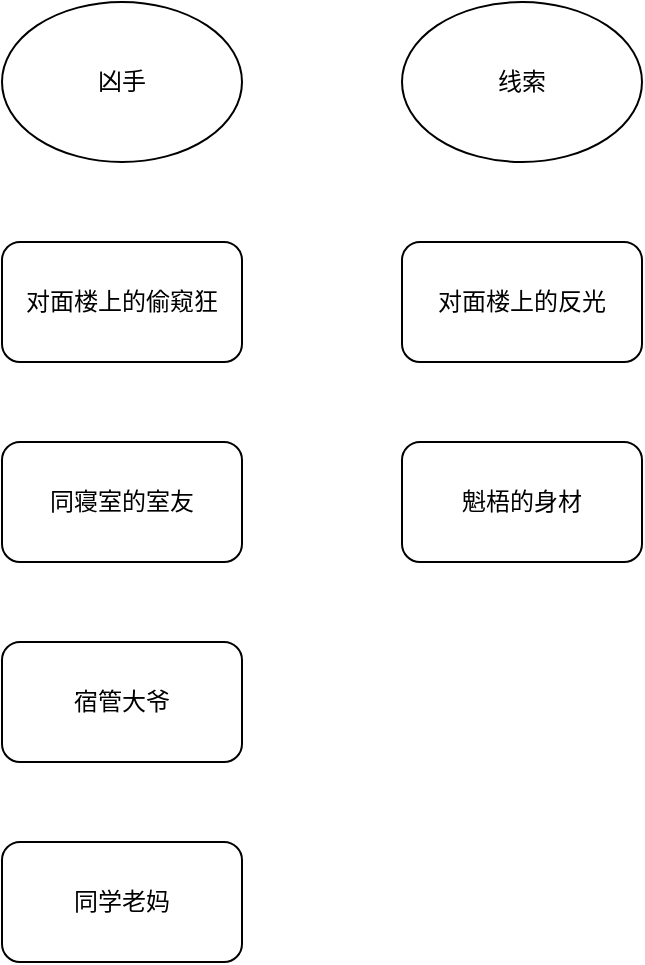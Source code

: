 <mxfile version="24.8.6">
  <diagram name="第 1 页" id="2_Qw76ntDtcjO3CND2r-">
    <mxGraphModel dx="1504" dy="1018" grid="1" gridSize="10" guides="1" tooltips="1" connect="1" arrows="1" fold="1" page="1" pageScale="1" pageWidth="827" pageHeight="1169" math="0" shadow="0">
      <root>
        <mxCell id="0" />
        <mxCell id="1" parent="0" />
        <mxCell id="vAMeciT7lxC65qAxIPwn-1" value="对面楼上的偷窥狂" style="rounded=1;whiteSpace=wrap;html=1;" vertex="1" parent="1">
          <mxGeometry x="40" y="130" width="120" height="60" as="geometry" />
        </mxCell>
        <mxCell id="vAMeciT7lxC65qAxIPwn-2" value="同寝室的室友" style="rounded=1;whiteSpace=wrap;html=1;" vertex="1" parent="1">
          <mxGeometry x="40" y="230" width="120" height="60" as="geometry" />
        </mxCell>
        <mxCell id="vAMeciT7lxC65qAxIPwn-3" value="宿管大爷" style="rounded=1;whiteSpace=wrap;html=1;" vertex="1" parent="1">
          <mxGeometry x="40" y="330" width="120" height="60" as="geometry" />
        </mxCell>
        <mxCell id="vAMeciT7lxC65qAxIPwn-4" value="同学老妈" style="rounded=1;whiteSpace=wrap;html=1;" vertex="1" parent="1">
          <mxGeometry x="40" y="430" width="120" height="60" as="geometry" />
        </mxCell>
        <mxCell id="vAMeciT7lxC65qAxIPwn-5" value="凶手" style="ellipse;whiteSpace=wrap;html=1;" vertex="1" parent="1">
          <mxGeometry x="40" y="10" width="120" height="80" as="geometry" />
        </mxCell>
        <mxCell id="vAMeciT7lxC65qAxIPwn-6" value="线索" style="ellipse;whiteSpace=wrap;html=1;" vertex="1" parent="1">
          <mxGeometry x="240" y="10" width="120" height="80" as="geometry" />
        </mxCell>
        <mxCell id="vAMeciT7lxC65qAxIPwn-7" value="对面楼上的反光" style="rounded=1;whiteSpace=wrap;html=1;" vertex="1" parent="1">
          <mxGeometry x="240" y="130" width="120" height="60" as="geometry" />
        </mxCell>
        <mxCell id="vAMeciT7lxC65qAxIPwn-8" value="魁梧的身材" style="rounded=1;whiteSpace=wrap;html=1;" vertex="1" parent="1">
          <mxGeometry x="240" y="230" width="120" height="60" as="geometry" />
        </mxCell>
      </root>
    </mxGraphModel>
  </diagram>
</mxfile>
